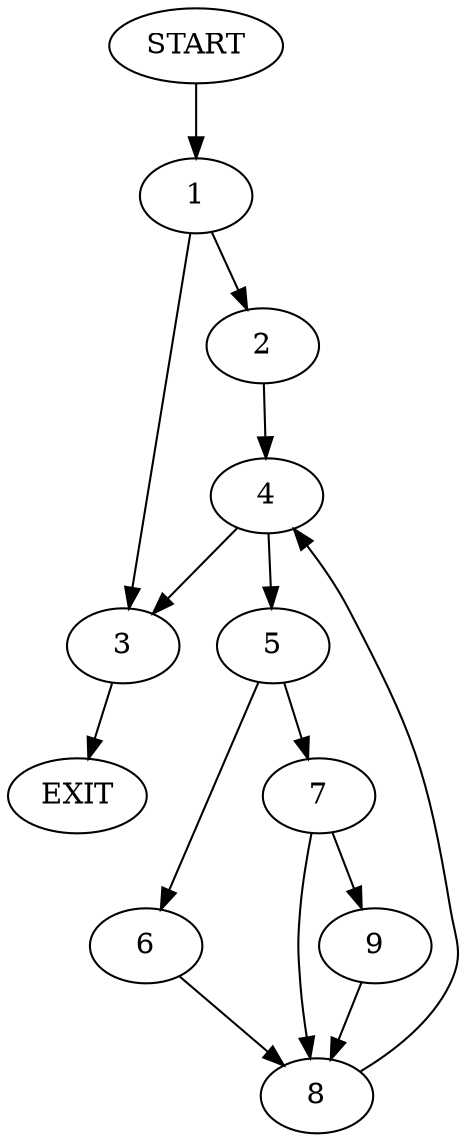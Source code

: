 digraph {
0 [label="START"]
10 [label="EXIT"]
0 -> 1
1 -> 2
1 -> 3
2 -> 4
3 -> 10
4 -> 5
4 -> 3
5 -> 6
5 -> 7
6 -> 8
7 -> 9
7 -> 8
8 -> 4
9 -> 8
}
